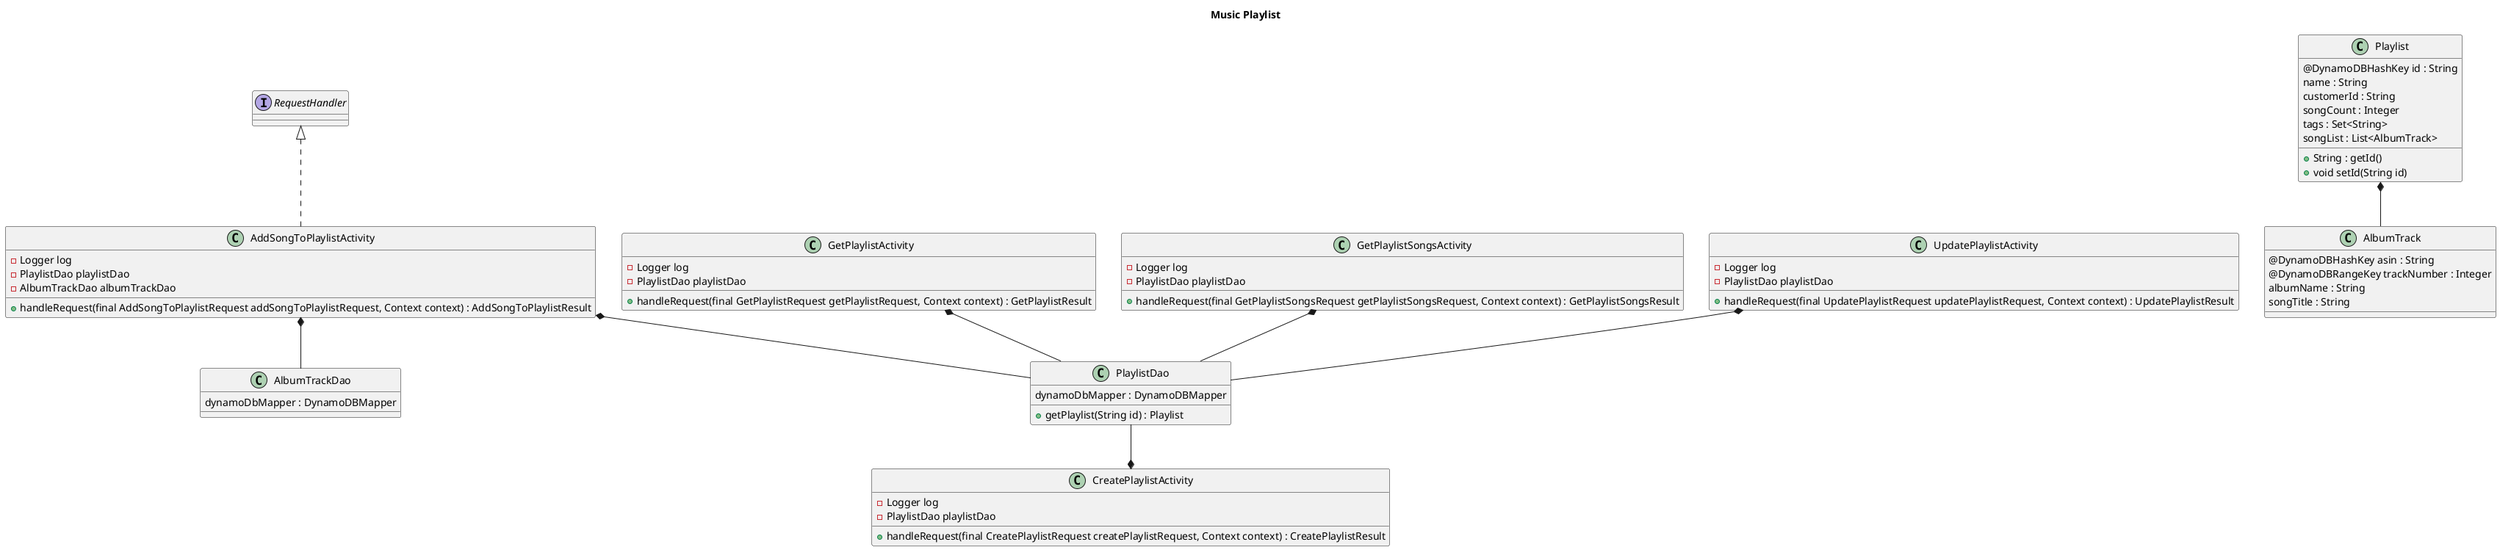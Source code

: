 PARTICIPANTS: use this file for creating the class diagram in mastery task 01

@startuml
title Music Playlist

interface RequestHandler

class AddSongToPlaylistActivity implements RequestHandler{
    -Logger log
    -PlaylistDao playlistDao
    -AlbumTrackDao albumTrackDao
    +handleRequest(final AddSongToPlaylistRequest addSongToPlaylistRequest, Context context) : AddSongToPlaylistResult

}

class CreatePlaylistActivity {
    -Logger log
    -PlaylistDao playlistDao
    +handleRequest(final CreatePlaylistRequest createPlaylistRequest, Context context) : CreatePlaylistResult
}

class GetPlaylistActivity {
    -Logger log
    -PlaylistDao playlistDao
    +handleRequest(final GetPlaylistRequest getPlaylistRequest, Context context) : GetPlaylistResult
}

class GetPlaylistSongsActivity {
    -Logger log
    -PlaylistDao playlistDao
    +handleRequest(final GetPlaylistSongsRequest getPlaylistSongsRequest, Context context) : GetPlaylistSongsResult
}

class UpdatePlaylistActivity{
    -Logger log
    -PlaylistDao playlistDao
    +handleRequest(final UpdatePlaylistRequest updatePlaylistRequest, Context context) : UpdatePlaylistResult
}

class AlbumTrackDao {
    dynamoDbMapper : DynamoDBMapper
}

class PlaylistDao {
    dynamoDbMapper : DynamoDBMapper
    +getPlaylist(String id) : Playlist
}

class AlbumTrack {
    @DynamoDBHashKey asin : String
    @DynamoDBRangeKey trackNumber : Integer
    albumName : String
    songTitle : String

}
class Playlist{
    @DynamoDBHashKey id : String
    name : String
    customerId : String
    songCount : Integer
    tags : Set<String>
    songList : List<AlbumTrack>
    +String : getId()
    +void setId(String id)
}

Playlist *-- AlbumTrack
AddSongToPlaylistActivity *-- AlbumTrackDao
PlaylistDao --* CreatePlaylistActivity
AddSongToPlaylistActivity *-- PlaylistDao
GetPlaylistActivity *-- PlaylistDao
GetPlaylistSongsActivity *-- PlaylistDao
UpdatePlaylistActivity *-- PlaylistDao

newpage
class InvalidAttributeChangeException{
    -{static} long serialVersionUID
}

class AlbumTrackNotFoundException{
    -{static} long serialVersionUID
}

class InvalidAttributeValueException {
    -{static} long serialVersionUID
}

class PlaylistNotFoundException {
    -{static} long serialVersionUID
}

class InvalidAttributeException {
    -{static} long serialVersionUID
}

RuntimeException <|-- InvalidAttributeException
InvalidAttributeException <|-- InvalidAttributeChangeException
InvalidAttributeException <|-- InvalidAttributeValueException
RuntimeException <|-- AlbumTrackNotFoundException
RuntimeException <|-- PlaylistNotFoundException


@enduml